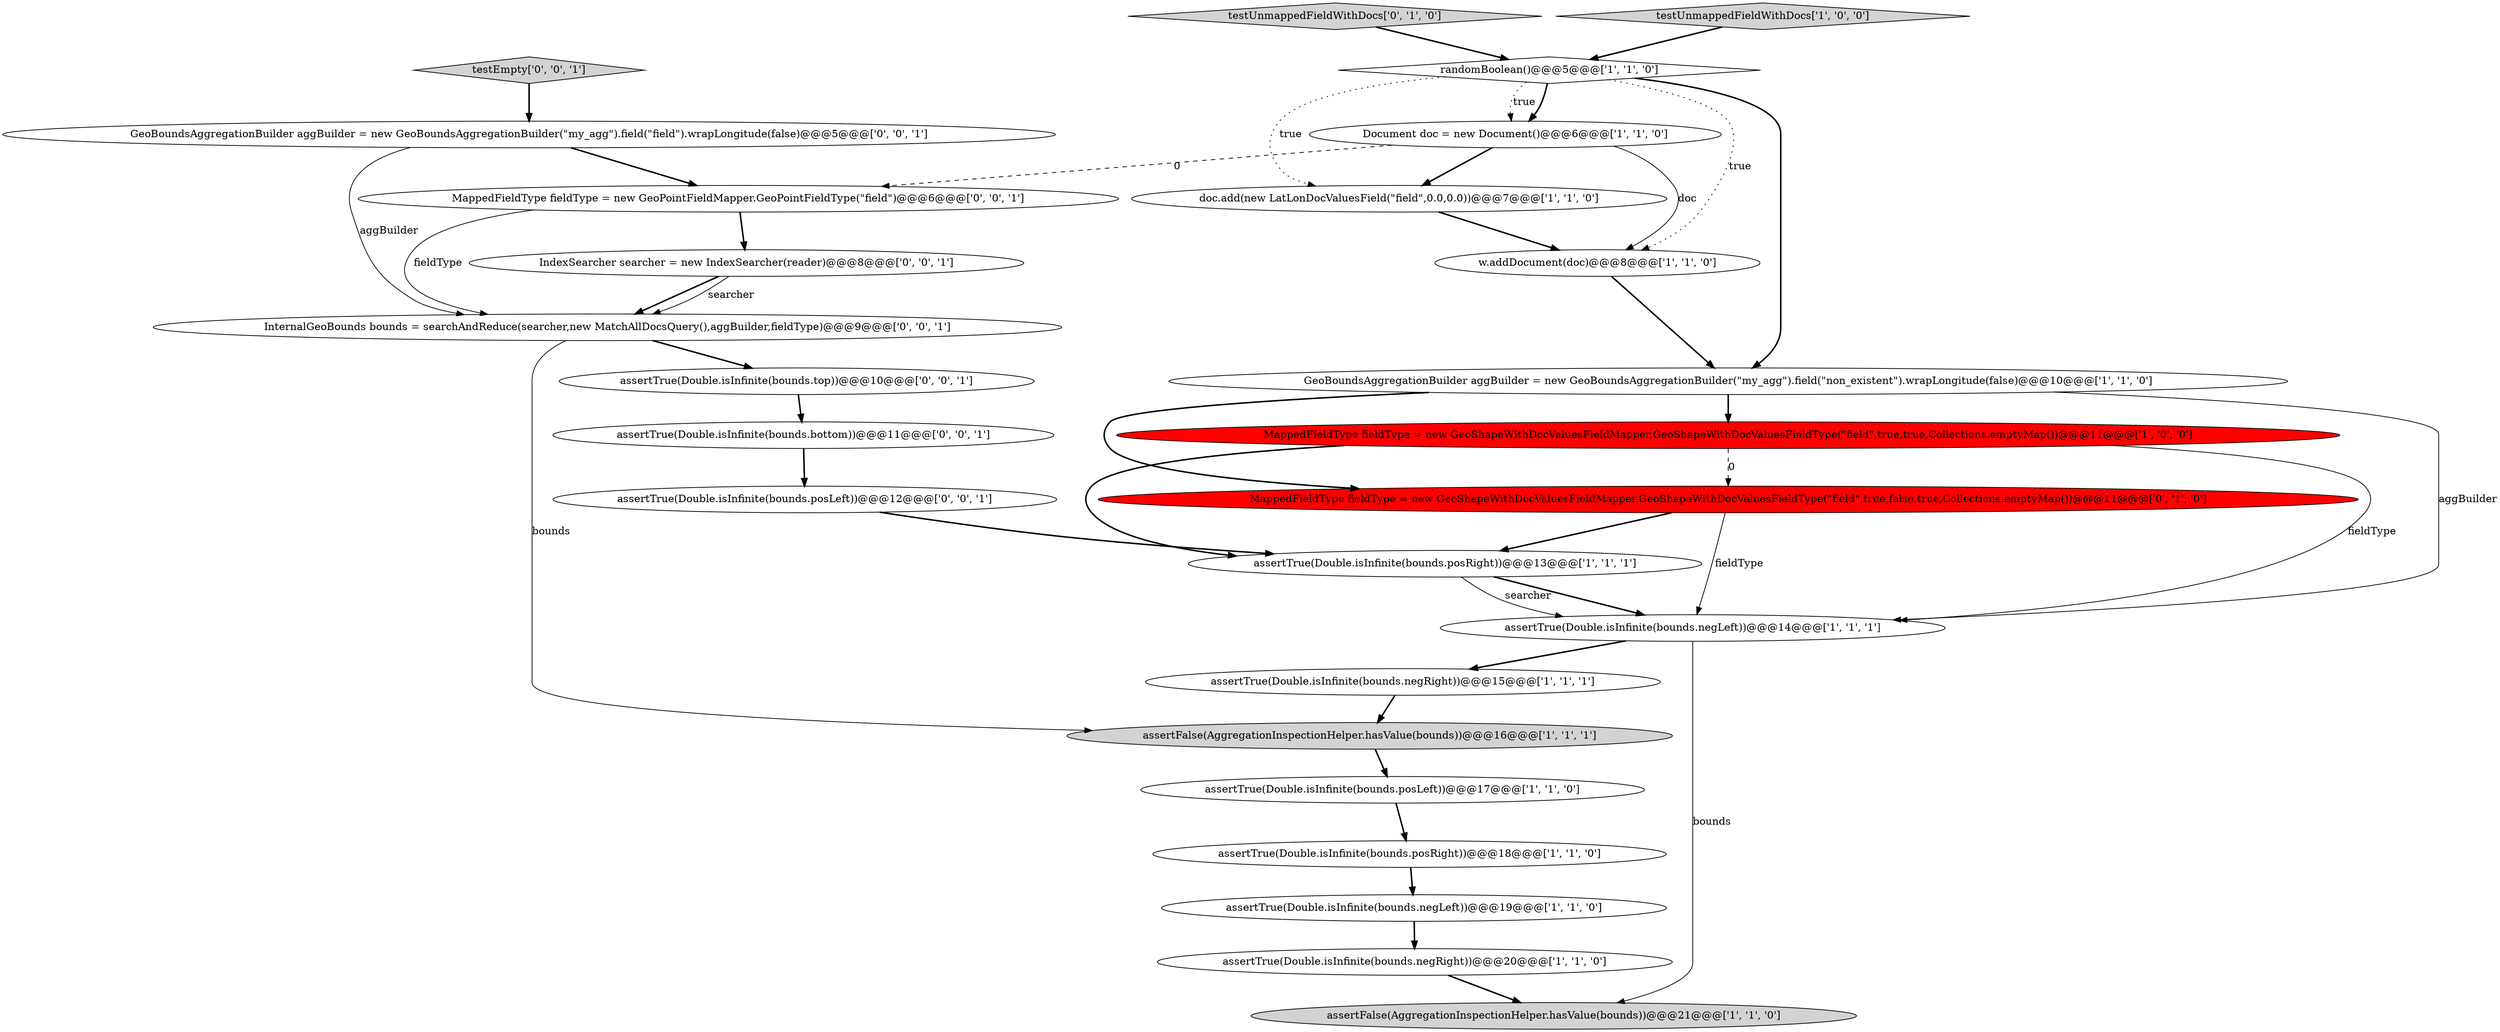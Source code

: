digraph {
11 [style = filled, label = "MappedFieldType fieldType = new GeoShapeWithDocValuesFieldMapper.GeoShapeWithDocValuesFieldType(\"field\",true,true,Collections.emptyMap())@@@11@@@['1', '0', '0']", fillcolor = red, shape = ellipse image = "AAA1AAABBB1BBB"];
3 [style = filled, label = "GeoBoundsAggregationBuilder aggBuilder = new GeoBoundsAggregationBuilder(\"my_agg\").field(\"non_existent\").wrapLongitude(false)@@@10@@@['1', '1', '0']", fillcolor = white, shape = ellipse image = "AAA0AAABBB1BBB"];
14 [style = filled, label = "assertTrue(Double.isInfinite(bounds.negRight))@@@20@@@['1', '1', '0']", fillcolor = white, shape = ellipse image = "AAA0AAABBB1BBB"];
9 [style = filled, label = "w.addDocument(doc)@@@8@@@['1', '1', '0']", fillcolor = white, shape = ellipse image = "AAA0AAABBB1BBB"];
8 [style = filled, label = "assertFalse(AggregationInspectionHelper.hasValue(bounds))@@@16@@@['1', '1', '1']", fillcolor = lightgray, shape = ellipse image = "AAA0AAABBB1BBB"];
17 [style = filled, label = "testUnmappedFieldWithDocs['0', '1', '0']", fillcolor = lightgray, shape = diamond image = "AAA0AAABBB2BBB"];
20 [style = filled, label = "testEmpty['0', '0', '1']", fillcolor = lightgray, shape = diamond image = "AAA0AAABBB3BBB"];
6 [style = filled, label = "assertTrue(Double.isInfinite(bounds.negLeft))@@@19@@@['1', '1', '0']", fillcolor = white, shape = ellipse image = "AAA0AAABBB1BBB"];
1 [style = filled, label = "assertTrue(Double.isInfinite(bounds.posRight))@@@13@@@['1', '1', '1']", fillcolor = white, shape = ellipse image = "AAA0AAABBB1BBB"];
12 [style = filled, label = "Document doc = new Document()@@@6@@@['1', '1', '0']", fillcolor = white, shape = ellipse image = "AAA0AAABBB1BBB"];
2 [style = filled, label = "randomBoolean()@@@5@@@['1', '1', '0']", fillcolor = white, shape = diamond image = "AAA0AAABBB1BBB"];
15 [style = filled, label = "testUnmappedFieldWithDocs['1', '0', '0']", fillcolor = lightgray, shape = diamond image = "AAA0AAABBB1BBB"];
21 [style = filled, label = "MappedFieldType fieldType = new GeoPointFieldMapper.GeoPointFieldType(\"field\")@@@6@@@['0', '0', '1']", fillcolor = white, shape = ellipse image = "AAA0AAABBB3BBB"];
4 [style = filled, label = "doc.add(new LatLonDocValuesField(\"field\",0.0,0.0))@@@7@@@['1', '1', '0']", fillcolor = white, shape = ellipse image = "AAA0AAABBB1BBB"];
23 [style = filled, label = "GeoBoundsAggregationBuilder aggBuilder = new GeoBoundsAggregationBuilder(\"my_agg\").field(\"field\").wrapLongitude(false)@@@5@@@['0', '0', '1']", fillcolor = white, shape = ellipse image = "AAA0AAABBB3BBB"];
25 [style = filled, label = "assertTrue(Double.isInfinite(bounds.posLeft))@@@12@@@['0', '0', '1']", fillcolor = white, shape = ellipse image = "AAA0AAABBB3BBB"];
13 [style = filled, label = "assertTrue(Double.isInfinite(bounds.posLeft))@@@17@@@['1', '1', '0']", fillcolor = white, shape = ellipse image = "AAA0AAABBB1BBB"];
5 [style = filled, label = "assertTrue(Double.isInfinite(bounds.negLeft))@@@14@@@['1', '1', '1']", fillcolor = white, shape = ellipse image = "AAA0AAABBB1BBB"];
16 [style = filled, label = "MappedFieldType fieldType = new GeoShapeWithDocValuesFieldMapper.GeoShapeWithDocValuesFieldType(\"field\",true,false,true,Collections.emptyMap())@@@11@@@['0', '1', '0']", fillcolor = red, shape = ellipse image = "AAA1AAABBB2BBB"];
22 [style = filled, label = "assertTrue(Double.isInfinite(bounds.top))@@@10@@@['0', '0', '1']", fillcolor = white, shape = ellipse image = "AAA0AAABBB3BBB"];
7 [style = filled, label = "assertTrue(Double.isInfinite(bounds.negRight))@@@15@@@['1', '1', '1']", fillcolor = white, shape = ellipse image = "AAA0AAABBB1BBB"];
24 [style = filled, label = "assertTrue(Double.isInfinite(bounds.bottom))@@@11@@@['0', '0', '1']", fillcolor = white, shape = ellipse image = "AAA0AAABBB3BBB"];
18 [style = filled, label = "InternalGeoBounds bounds = searchAndReduce(searcher,new MatchAllDocsQuery(),aggBuilder,fieldType)@@@9@@@['0', '0', '1']", fillcolor = white, shape = ellipse image = "AAA0AAABBB3BBB"];
10 [style = filled, label = "assertTrue(Double.isInfinite(bounds.posRight))@@@18@@@['1', '1', '0']", fillcolor = white, shape = ellipse image = "AAA0AAABBB1BBB"];
0 [style = filled, label = "assertFalse(AggregationInspectionHelper.hasValue(bounds))@@@21@@@['1', '1', '0']", fillcolor = lightgray, shape = ellipse image = "AAA0AAABBB1BBB"];
19 [style = filled, label = "IndexSearcher searcher = new IndexSearcher(reader)@@@8@@@['0', '0', '1']", fillcolor = white, shape = ellipse image = "AAA0AAABBB3BBB"];
1->5 [style = bold, label=""];
4->9 [style = bold, label=""];
13->10 [style = bold, label=""];
15->2 [style = bold, label=""];
19->18 [style = bold, label=""];
25->1 [style = bold, label=""];
23->18 [style = solid, label="aggBuilder"];
21->19 [style = bold, label=""];
11->1 [style = bold, label=""];
21->18 [style = solid, label="fieldType"];
11->16 [style = dashed, label="0"];
2->3 [style = bold, label=""];
19->18 [style = solid, label="searcher"];
5->0 [style = solid, label="bounds"];
3->11 [style = bold, label=""];
16->5 [style = solid, label="fieldType"];
3->16 [style = bold, label=""];
7->8 [style = bold, label=""];
10->6 [style = bold, label=""];
12->21 [style = dashed, label="0"];
2->12 [style = bold, label=""];
6->14 [style = bold, label=""];
3->5 [style = solid, label="aggBuilder"];
12->9 [style = solid, label="doc"];
18->22 [style = bold, label=""];
18->8 [style = solid, label="bounds"];
2->9 [style = dotted, label="true"];
20->23 [style = bold, label=""];
14->0 [style = bold, label=""];
12->4 [style = bold, label=""];
16->1 [style = bold, label=""];
17->2 [style = bold, label=""];
23->21 [style = bold, label=""];
24->25 [style = bold, label=""];
2->4 [style = dotted, label="true"];
11->5 [style = solid, label="fieldType"];
2->12 [style = dotted, label="true"];
9->3 [style = bold, label=""];
5->7 [style = bold, label=""];
22->24 [style = bold, label=""];
1->5 [style = solid, label="searcher"];
8->13 [style = bold, label=""];
}
